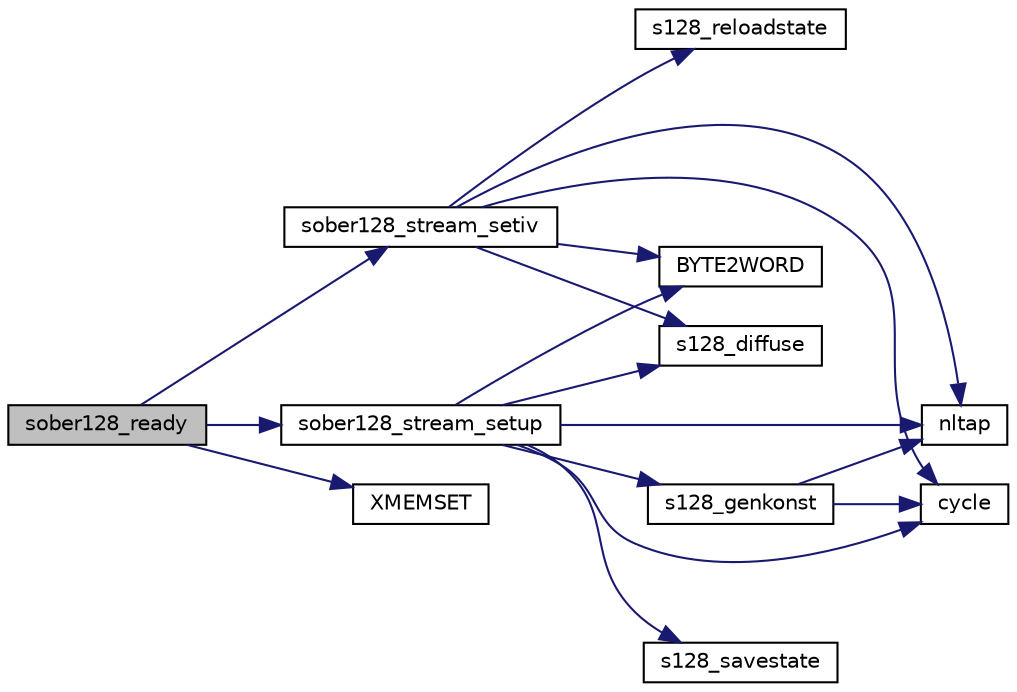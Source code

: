 digraph "sober128_ready"
{
 // LATEX_PDF_SIZE
  edge [fontname="Helvetica",fontsize="10",labelfontname="Helvetica",labelfontsize="10"];
  node [fontname="Helvetica",fontsize="10",shape=record];
  rankdir="LR";
  Node54 [label="sober128_ready",height=0.2,width=0.4,color="black", fillcolor="grey75", style="filled", fontcolor="black",tooltip="Make the PRNG ready to read from."];
  Node54 -> Node55 [color="midnightblue",fontsize="10",style="solid",fontname="Helvetica"];
  Node55 [label="sober128_stream_setiv",height=0.2,width=0.4,color="black", fillcolor="white", style="filled",URL="$sober128__stream_8c.html#aad93d7243d0b6e8bb46f8637c1dab891",tooltip="Set IV to the Sober128 state."];
  Node55 -> Node56 [color="midnightblue",fontsize="10",style="solid",fontname="Helvetica"];
  Node56 [label="s128_reloadstate",height=0.2,width=0.4,color="black", fillcolor="white", style="filled",URL="$sober128__stream_8c.html#a658f8c5cee73aa58ecf24133861c084d",tooltip=" "];
  Node55 -> Node57 [color="midnightblue",fontsize="10",style="solid",fontname="Helvetica"];
  Node57 [label="BYTE2WORD",height=0.2,width=0.4,color="black", fillcolor="white", style="filled",URL="$sober128__stream_8c.html#ae7acc8746ffb536a618b77f0e2042807",tooltip=" "];
  Node55 -> Node58 [color="midnightblue",fontsize="10",style="solid",fontname="Helvetica"];
  Node58 [label="cycle",height=0.2,width=0.4,color="black", fillcolor="white", style="filled",URL="$sober128__stream_8c.html#a5ee309e1f2da8afec6f25f826763f55d",tooltip=" "];
  Node55 -> Node59 [color="midnightblue",fontsize="10",style="solid",fontname="Helvetica"];
  Node59 [label="nltap",height=0.2,width=0.4,color="black", fillcolor="white", style="filled",URL="$sober128__stream_8c.html#aa40918d0bb77cd616f54d859fe3ceb34",tooltip=" "];
  Node55 -> Node60 [color="midnightblue",fontsize="10",style="solid",fontname="Helvetica"];
  Node60 [label="s128_diffuse",height=0.2,width=0.4,color="black", fillcolor="white", style="filled",URL="$sober128__stream_8c.html#a90d35fdc987c8472cc4390a3dc4c7777",tooltip=" "];
  Node54 -> Node61 [color="midnightblue",fontsize="10",style="solid",fontname="Helvetica"];
  Node61 [label="sober128_stream_setup",height=0.2,width=0.4,color="black", fillcolor="white", style="filled",URL="$sober128__stream_8c.html#a0a1e7b2ff7cfbba83eee53e875ef8d6e",tooltip="Initialize an Sober128 context (only the key)"];
  Node61 -> Node57 [color="midnightblue",fontsize="10",style="solid",fontname="Helvetica"];
  Node61 -> Node58 [color="midnightblue",fontsize="10",style="solid",fontname="Helvetica"];
  Node61 -> Node59 [color="midnightblue",fontsize="10",style="solid",fontname="Helvetica"];
  Node61 -> Node60 [color="midnightblue",fontsize="10",style="solid",fontname="Helvetica"];
  Node61 -> Node62 [color="midnightblue",fontsize="10",style="solid",fontname="Helvetica"];
  Node62 [label="s128_genkonst",height=0.2,width=0.4,color="black", fillcolor="white", style="filled",URL="$sober128__stream_8c.html#afeb3cc1b4facd7436b991dc552ffb038",tooltip=" "];
  Node62 -> Node58 [color="midnightblue",fontsize="10",style="solid",fontname="Helvetica"];
  Node62 -> Node59 [color="midnightblue",fontsize="10",style="solid",fontname="Helvetica"];
  Node61 -> Node63 [color="midnightblue",fontsize="10",style="solid",fontname="Helvetica"];
  Node63 [label="s128_savestate",height=0.2,width=0.4,color="black", fillcolor="white", style="filled",URL="$sober128__stream_8c.html#a884ca93789ee73dea18768f55567bc67",tooltip=" "];
  Node54 -> Node64 [color="midnightblue",fontsize="10",style="solid",fontname="Helvetica"];
  Node64 [label="XMEMSET",height=0.2,width=0.4,color="black", fillcolor="white", style="filled",URL="$tomcrypt__cfg_8h.html#aa3c34a6f6c61de7da9258b5a30e32c2f",tooltip=" "];
}

